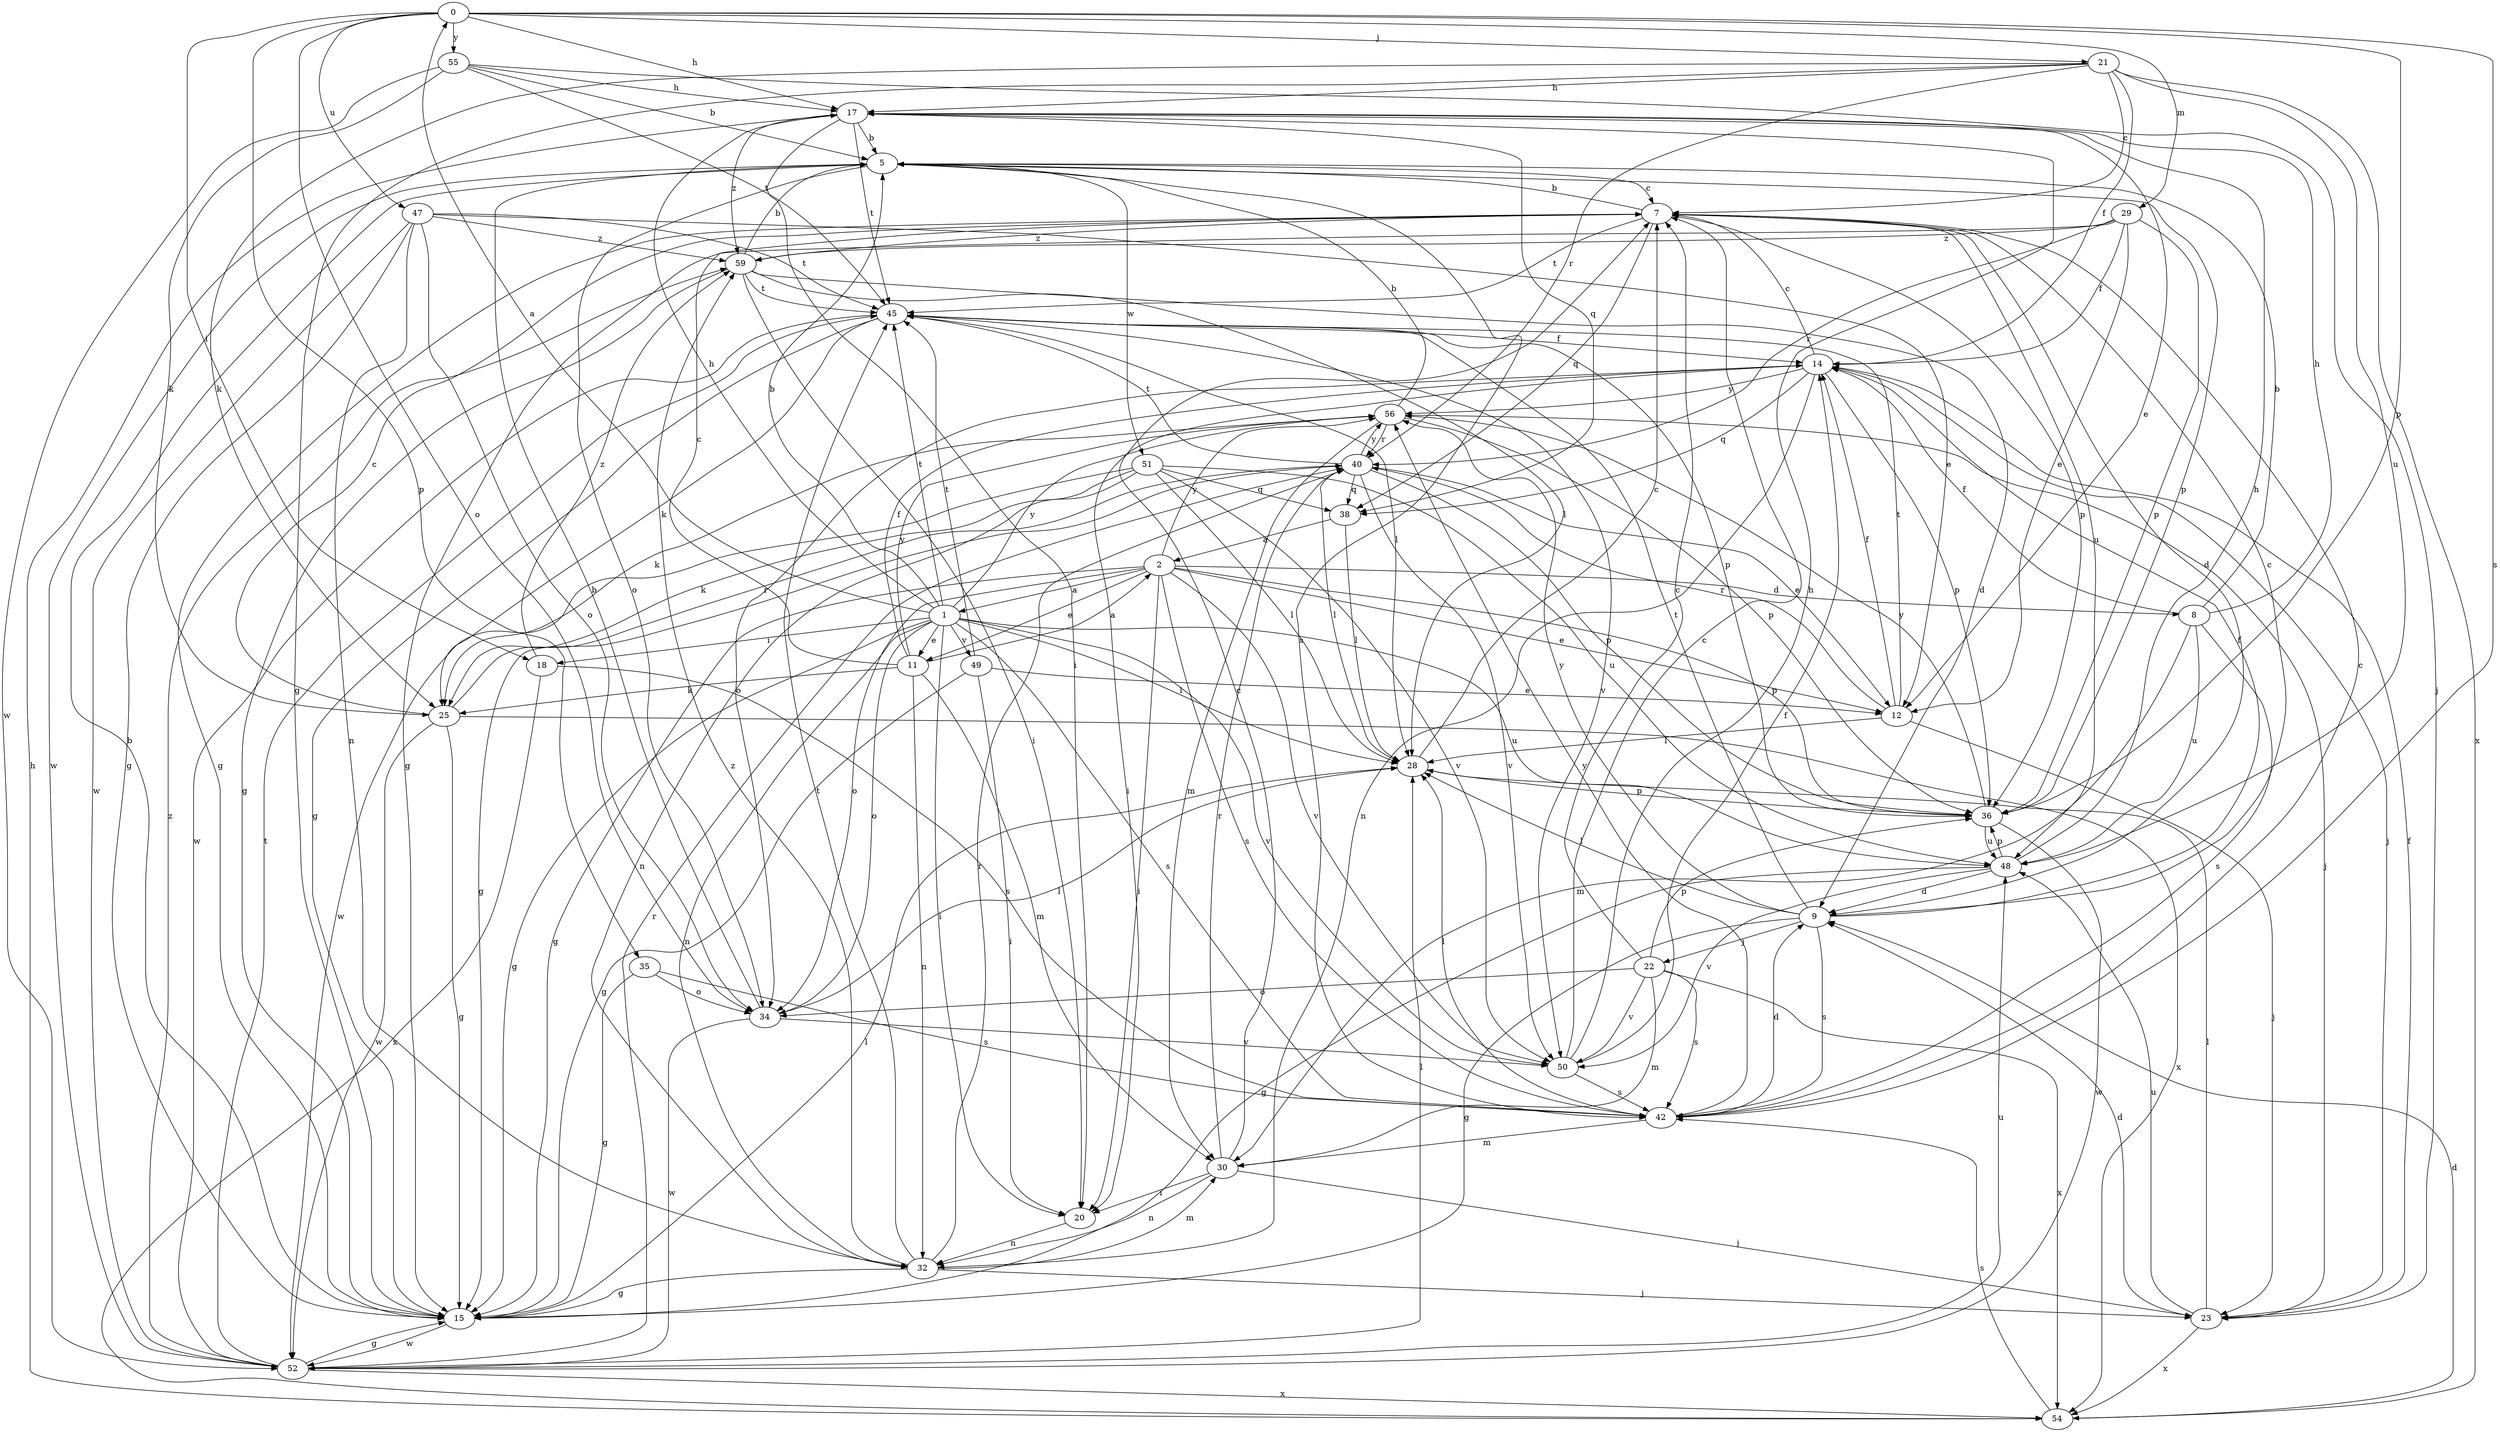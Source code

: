 strict digraph  {
0;
1;
2;
5;
7;
8;
9;
11;
12;
14;
15;
17;
18;
20;
21;
22;
23;
25;
28;
29;
30;
32;
34;
35;
36;
38;
40;
42;
45;
47;
48;
49;
50;
51;
52;
54;
55;
56;
59;
0 -> 17  [label=h];
0 -> 18  [label=i];
0 -> 21  [label=j];
0 -> 29  [label=m];
0 -> 34  [label=o];
0 -> 35  [label=p];
0 -> 36  [label=p];
0 -> 42  [label=s];
0 -> 47  [label=u];
0 -> 55  [label=y];
1 -> 0  [label=a];
1 -> 5  [label=b];
1 -> 11  [label=e];
1 -> 15  [label=g];
1 -> 17  [label=h];
1 -> 18  [label=i];
1 -> 20  [label=i];
1 -> 28  [label=l];
1 -> 32  [label=n];
1 -> 34  [label=o];
1 -> 42  [label=s];
1 -> 45  [label=t];
1 -> 48  [label=u];
1 -> 49  [label=v];
1 -> 50  [label=v];
1 -> 56  [label=y];
2 -> 1  [label=a];
2 -> 8  [label=d];
2 -> 11  [label=e];
2 -> 12  [label=e];
2 -> 15  [label=g];
2 -> 20  [label=i];
2 -> 34  [label=o];
2 -> 36  [label=p];
2 -> 42  [label=s];
2 -> 50  [label=v];
2 -> 56  [label=y];
5 -> 7  [label=c];
5 -> 34  [label=o];
5 -> 36  [label=p];
5 -> 42  [label=s];
5 -> 51  [label=w];
5 -> 52  [label=w];
7 -> 5  [label=b];
7 -> 9  [label=d];
7 -> 15  [label=g];
7 -> 36  [label=p];
7 -> 38  [label=q];
7 -> 45  [label=t];
7 -> 48  [label=u];
7 -> 59  [label=z];
8 -> 5  [label=b];
8 -> 14  [label=f];
8 -> 17  [label=h];
8 -> 30  [label=m];
8 -> 42  [label=s];
8 -> 48  [label=u];
9 -> 7  [label=c];
9 -> 14  [label=f];
9 -> 15  [label=g];
9 -> 22  [label=j];
9 -> 28  [label=l];
9 -> 42  [label=s];
9 -> 45  [label=t];
9 -> 56  [label=y];
11 -> 2  [label=a];
11 -> 7  [label=c];
11 -> 14  [label=f];
11 -> 25  [label=k];
11 -> 30  [label=m];
11 -> 32  [label=n];
11 -> 56  [label=y];
12 -> 14  [label=f];
12 -> 23  [label=j];
12 -> 28  [label=l];
12 -> 40  [label=r];
12 -> 45  [label=t];
14 -> 7  [label=c];
14 -> 20  [label=i];
14 -> 23  [label=j];
14 -> 32  [label=n];
14 -> 34  [label=o];
14 -> 36  [label=p];
14 -> 38  [label=q];
14 -> 56  [label=y];
15 -> 5  [label=b];
15 -> 28  [label=l];
15 -> 52  [label=w];
17 -> 5  [label=b];
17 -> 12  [label=e];
17 -> 20  [label=i];
17 -> 38  [label=q];
17 -> 45  [label=t];
17 -> 59  [label=z];
18 -> 42  [label=s];
18 -> 54  [label=x];
18 -> 59  [label=z];
20 -> 32  [label=n];
21 -> 7  [label=c];
21 -> 14  [label=f];
21 -> 15  [label=g];
21 -> 17  [label=h];
21 -> 25  [label=k];
21 -> 40  [label=r];
21 -> 48  [label=u];
21 -> 54  [label=x];
22 -> 7  [label=c];
22 -> 30  [label=m];
22 -> 34  [label=o];
22 -> 36  [label=p];
22 -> 42  [label=s];
22 -> 50  [label=v];
22 -> 54  [label=x];
23 -> 9  [label=d];
23 -> 14  [label=f];
23 -> 28  [label=l];
23 -> 48  [label=u];
23 -> 54  [label=x];
25 -> 7  [label=c];
25 -> 15  [label=g];
25 -> 40  [label=r];
25 -> 52  [label=w];
25 -> 54  [label=x];
28 -> 7  [label=c];
28 -> 36  [label=p];
29 -> 12  [label=e];
29 -> 14  [label=f];
29 -> 15  [label=g];
29 -> 36  [label=p];
29 -> 40  [label=r];
29 -> 59  [label=z];
30 -> 7  [label=c];
30 -> 20  [label=i];
30 -> 23  [label=j];
30 -> 32  [label=n];
30 -> 40  [label=r];
32 -> 15  [label=g];
32 -> 23  [label=j];
32 -> 30  [label=m];
32 -> 40  [label=r];
32 -> 45  [label=t];
32 -> 59  [label=z];
34 -> 5  [label=b];
34 -> 28  [label=l];
34 -> 50  [label=v];
34 -> 52  [label=w];
35 -> 15  [label=g];
35 -> 34  [label=o];
35 -> 42  [label=s];
36 -> 48  [label=u];
36 -> 52  [label=w];
36 -> 56  [label=y];
38 -> 2  [label=a];
38 -> 28  [label=l];
40 -> 12  [label=e];
40 -> 15  [label=g];
40 -> 28  [label=l];
40 -> 36  [label=p];
40 -> 38  [label=q];
40 -> 45  [label=t];
40 -> 50  [label=v];
40 -> 56  [label=y];
42 -> 7  [label=c];
42 -> 9  [label=d];
42 -> 28  [label=l];
42 -> 30  [label=m];
42 -> 56  [label=y];
45 -> 14  [label=f];
45 -> 15  [label=g];
45 -> 25  [label=k];
45 -> 28  [label=l];
45 -> 36  [label=p];
45 -> 50  [label=v];
45 -> 52  [label=w];
47 -> 12  [label=e];
47 -> 15  [label=g];
47 -> 32  [label=n];
47 -> 34  [label=o];
47 -> 45  [label=t];
47 -> 52  [label=w];
47 -> 59  [label=z];
48 -> 9  [label=d];
48 -> 15  [label=g];
48 -> 17  [label=h];
48 -> 36  [label=p];
48 -> 50  [label=v];
49 -> 12  [label=e];
49 -> 15  [label=g];
49 -> 20  [label=i];
49 -> 45  [label=t];
50 -> 7  [label=c];
50 -> 14  [label=f];
50 -> 17  [label=h];
50 -> 42  [label=s];
51 -> 25  [label=k];
51 -> 28  [label=l];
51 -> 32  [label=n];
51 -> 38  [label=q];
51 -> 48  [label=u];
51 -> 50  [label=v];
51 -> 52  [label=w];
52 -> 15  [label=g];
52 -> 28  [label=l];
52 -> 40  [label=r];
52 -> 45  [label=t];
52 -> 48  [label=u];
52 -> 54  [label=x];
52 -> 59  [label=z];
54 -> 9  [label=d];
54 -> 17  [label=h];
54 -> 42  [label=s];
55 -> 5  [label=b];
55 -> 17  [label=h];
55 -> 23  [label=j];
55 -> 25  [label=k];
55 -> 45  [label=t];
55 -> 52  [label=w];
56 -> 5  [label=b];
56 -> 23  [label=j];
56 -> 25  [label=k];
56 -> 30  [label=m];
56 -> 36  [label=p];
56 -> 40  [label=r];
59 -> 5  [label=b];
59 -> 9  [label=d];
59 -> 15  [label=g];
59 -> 20  [label=i];
59 -> 28  [label=l];
59 -> 45  [label=t];
}
